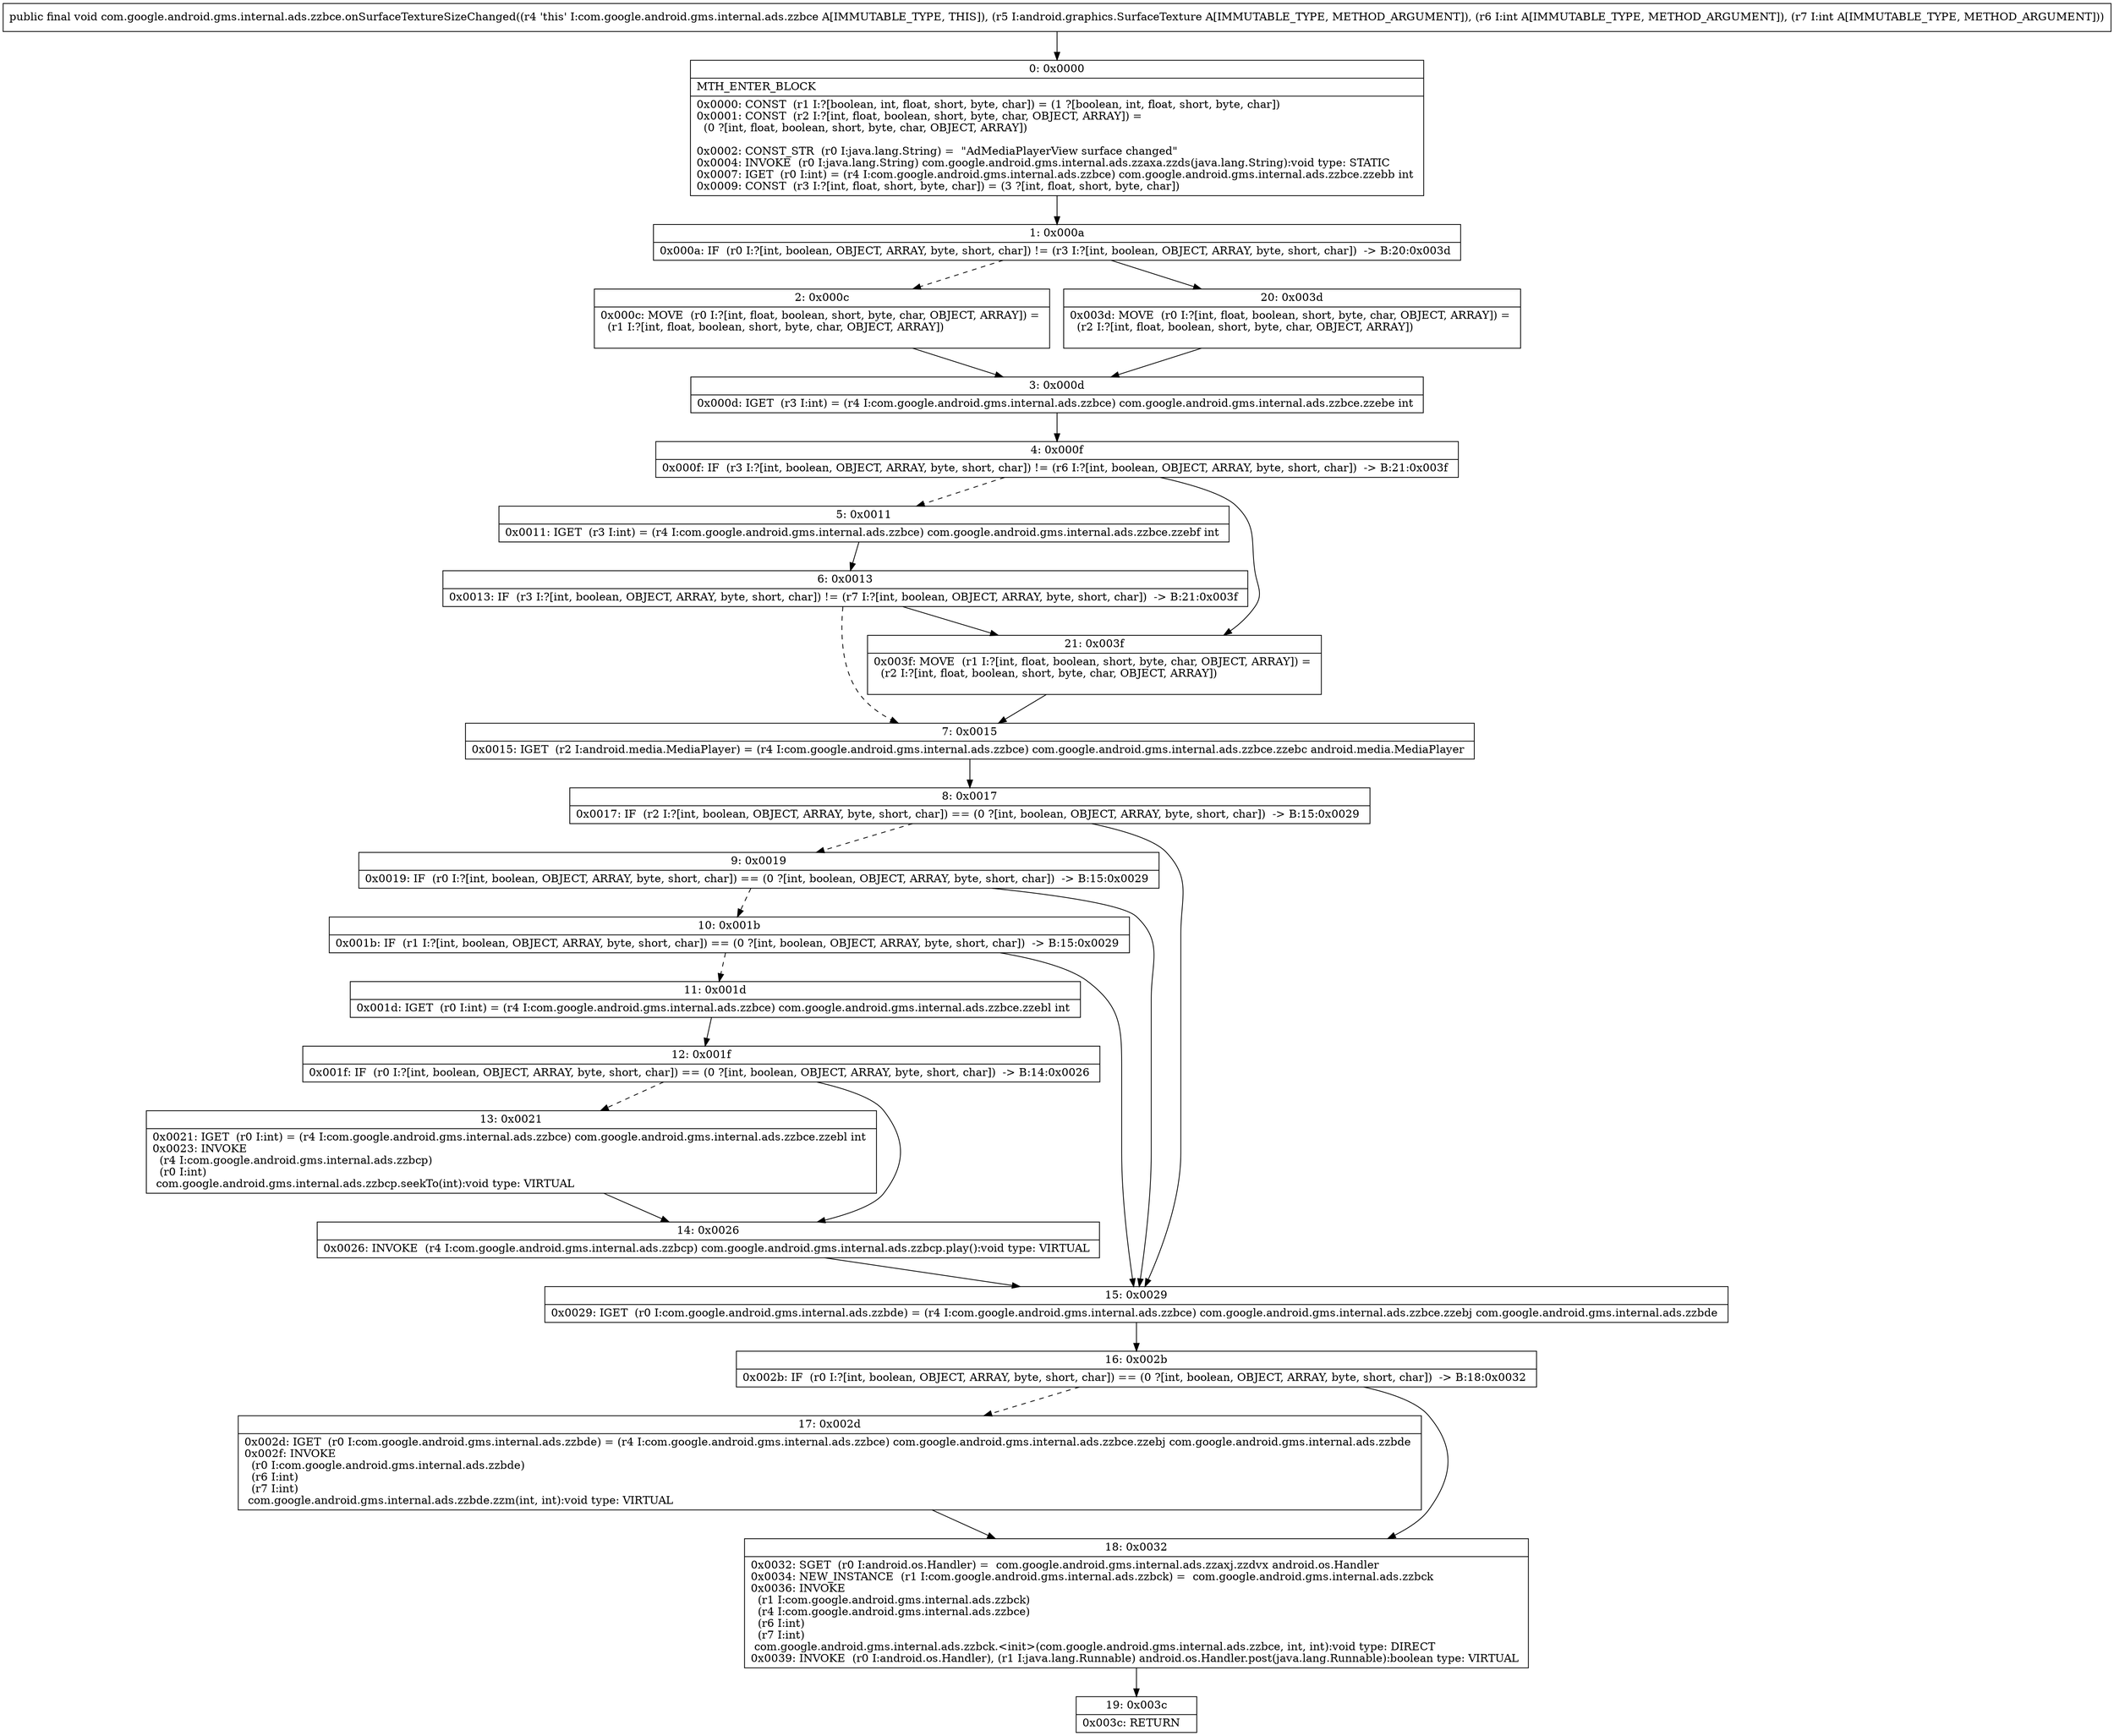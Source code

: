 digraph "CFG forcom.google.android.gms.internal.ads.zzbce.onSurfaceTextureSizeChanged(Landroid\/graphics\/SurfaceTexture;II)V" {
Node_0 [shape=record,label="{0\:\ 0x0000|MTH_ENTER_BLOCK\l|0x0000: CONST  (r1 I:?[boolean, int, float, short, byte, char]) = (1 ?[boolean, int, float, short, byte, char]) \l0x0001: CONST  (r2 I:?[int, float, boolean, short, byte, char, OBJECT, ARRAY]) = \l  (0 ?[int, float, boolean, short, byte, char, OBJECT, ARRAY])\l \l0x0002: CONST_STR  (r0 I:java.lang.String) =  \"AdMediaPlayerView surface changed\" \l0x0004: INVOKE  (r0 I:java.lang.String) com.google.android.gms.internal.ads.zzaxa.zzds(java.lang.String):void type: STATIC \l0x0007: IGET  (r0 I:int) = (r4 I:com.google.android.gms.internal.ads.zzbce) com.google.android.gms.internal.ads.zzbce.zzebb int \l0x0009: CONST  (r3 I:?[int, float, short, byte, char]) = (3 ?[int, float, short, byte, char]) \l}"];
Node_1 [shape=record,label="{1\:\ 0x000a|0x000a: IF  (r0 I:?[int, boolean, OBJECT, ARRAY, byte, short, char]) != (r3 I:?[int, boolean, OBJECT, ARRAY, byte, short, char])  \-\> B:20:0x003d \l}"];
Node_2 [shape=record,label="{2\:\ 0x000c|0x000c: MOVE  (r0 I:?[int, float, boolean, short, byte, char, OBJECT, ARRAY]) = \l  (r1 I:?[int, float, boolean, short, byte, char, OBJECT, ARRAY])\l \l}"];
Node_3 [shape=record,label="{3\:\ 0x000d|0x000d: IGET  (r3 I:int) = (r4 I:com.google.android.gms.internal.ads.zzbce) com.google.android.gms.internal.ads.zzbce.zzebe int \l}"];
Node_4 [shape=record,label="{4\:\ 0x000f|0x000f: IF  (r3 I:?[int, boolean, OBJECT, ARRAY, byte, short, char]) != (r6 I:?[int, boolean, OBJECT, ARRAY, byte, short, char])  \-\> B:21:0x003f \l}"];
Node_5 [shape=record,label="{5\:\ 0x0011|0x0011: IGET  (r3 I:int) = (r4 I:com.google.android.gms.internal.ads.zzbce) com.google.android.gms.internal.ads.zzbce.zzebf int \l}"];
Node_6 [shape=record,label="{6\:\ 0x0013|0x0013: IF  (r3 I:?[int, boolean, OBJECT, ARRAY, byte, short, char]) != (r7 I:?[int, boolean, OBJECT, ARRAY, byte, short, char])  \-\> B:21:0x003f \l}"];
Node_7 [shape=record,label="{7\:\ 0x0015|0x0015: IGET  (r2 I:android.media.MediaPlayer) = (r4 I:com.google.android.gms.internal.ads.zzbce) com.google.android.gms.internal.ads.zzbce.zzebc android.media.MediaPlayer \l}"];
Node_8 [shape=record,label="{8\:\ 0x0017|0x0017: IF  (r2 I:?[int, boolean, OBJECT, ARRAY, byte, short, char]) == (0 ?[int, boolean, OBJECT, ARRAY, byte, short, char])  \-\> B:15:0x0029 \l}"];
Node_9 [shape=record,label="{9\:\ 0x0019|0x0019: IF  (r0 I:?[int, boolean, OBJECT, ARRAY, byte, short, char]) == (0 ?[int, boolean, OBJECT, ARRAY, byte, short, char])  \-\> B:15:0x0029 \l}"];
Node_10 [shape=record,label="{10\:\ 0x001b|0x001b: IF  (r1 I:?[int, boolean, OBJECT, ARRAY, byte, short, char]) == (0 ?[int, boolean, OBJECT, ARRAY, byte, short, char])  \-\> B:15:0x0029 \l}"];
Node_11 [shape=record,label="{11\:\ 0x001d|0x001d: IGET  (r0 I:int) = (r4 I:com.google.android.gms.internal.ads.zzbce) com.google.android.gms.internal.ads.zzbce.zzebl int \l}"];
Node_12 [shape=record,label="{12\:\ 0x001f|0x001f: IF  (r0 I:?[int, boolean, OBJECT, ARRAY, byte, short, char]) == (0 ?[int, boolean, OBJECT, ARRAY, byte, short, char])  \-\> B:14:0x0026 \l}"];
Node_13 [shape=record,label="{13\:\ 0x0021|0x0021: IGET  (r0 I:int) = (r4 I:com.google.android.gms.internal.ads.zzbce) com.google.android.gms.internal.ads.zzbce.zzebl int \l0x0023: INVOKE  \l  (r4 I:com.google.android.gms.internal.ads.zzbcp)\l  (r0 I:int)\l com.google.android.gms.internal.ads.zzbcp.seekTo(int):void type: VIRTUAL \l}"];
Node_14 [shape=record,label="{14\:\ 0x0026|0x0026: INVOKE  (r4 I:com.google.android.gms.internal.ads.zzbcp) com.google.android.gms.internal.ads.zzbcp.play():void type: VIRTUAL \l}"];
Node_15 [shape=record,label="{15\:\ 0x0029|0x0029: IGET  (r0 I:com.google.android.gms.internal.ads.zzbde) = (r4 I:com.google.android.gms.internal.ads.zzbce) com.google.android.gms.internal.ads.zzbce.zzebj com.google.android.gms.internal.ads.zzbde \l}"];
Node_16 [shape=record,label="{16\:\ 0x002b|0x002b: IF  (r0 I:?[int, boolean, OBJECT, ARRAY, byte, short, char]) == (0 ?[int, boolean, OBJECT, ARRAY, byte, short, char])  \-\> B:18:0x0032 \l}"];
Node_17 [shape=record,label="{17\:\ 0x002d|0x002d: IGET  (r0 I:com.google.android.gms.internal.ads.zzbde) = (r4 I:com.google.android.gms.internal.ads.zzbce) com.google.android.gms.internal.ads.zzbce.zzebj com.google.android.gms.internal.ads.zzbde \l0x002f: INVOKE  \l  (r0 I:com.google.android.gms.internal.ads.zzbde)\l  (r6 I:int)\l  (r7 I:int)\l com.google.android.gms.internal.ads.zzbde.zzm(int, int):void type: VIRTUAL \l}"];
Node_18 [shape=record,label="{18\:\ 0x0032|0x0032: SGET  (r0 I:android.os.Handler) =  com.google.android.gms.internal.ads.zzaxj.zzdvx android.os.Handler \l0x0034: NEW_INSTANCE  (r1 I:com.google.android.gms.internal.ads.zzbck) =  com.google.android.gms.internal.ads.zzbck \l0x0036: INVOKE  \l  (r1 I:com.google.android.gms.internal.ads.zzbck)\l  (r4 I:com.google.android.gms.internal.ads.zzbce)\l  (r6 I:int)\l  (r7 I:int)\l com.google.android.gms.internal.ads.zzbck.\<init\>(com.google.android.gms.internal.ads.zzbce, int, int):void type: DIRECT \l0x0039: INVOKE  (r0 I:android.os.Handler), (r1 I:java.lang.Runnable) android.os.Handler.post(java.lang.Runnable):boolean type: VIRTUAL \l}"];
Node_19 [shape=record,label="{19\:\ 0x003c|0x003c: RETURN   \l}"];
Node_20 [shape=record,label="{20\:\ 0x003d|0x003d: MOVE  (r0 I:?[int, float, boolean, short, byte, char, OBJECT, ARRAY]) = \l  (r2 I:?[int, float, boolean, short, byte, char, OBJECT, ARRAY])\l \l}"];
Node_21 [shape=record,label="{21\:\ 0x003f|0x003f: MOVE  (r1 I:?[int, float, boolean, short, byte, char, OBJECT, ARRAY]) = \l  (r2 I:?[int, float, boolean, short, byte, char, OBJECT, ARRAY])\l \l}"];
MethodNode[shape=record,label="{public final void com.google.android.gms.internal.ads.zzbce.onSurfaceTextureSizeChanged((r4 'this' I:com.google.android.gms.internal.ads.zzbce A[IMMUTABLE_TYPE, THIS]), (r5 I:android.graphics.SurfaceTexture A[IMMUTABLE_TYPE, METHOD_ARGUMENT]), (r6 I:int A[IMMUTABLE_TYPE, METHOD_ARGUMENT]), (r7 I:int A[IMMUTABLE_TYPE, METHOD_ARGUMENT])) }"];
MethodNode -> Node_0;
Node_0 -> Node_1;
Node_1 -> Node_2[style=dashed];
Node_1 -> Node_20;
Node_2 -> Node_3;
Node_3 -> Node_4;
Node_4 -> Node_5[style=dashed];
Node_4 -> Node_21;
Node_5 -> Node_6;
Node_6 -> Node_7[style=dashed];
Node_6 -> Node_21;
Node_7 -> Node_8;
Node_8 -> Node_9[style=dashed];
Node_8 -> Node_15;
Node_9 -> Node_10[style=dashed];
Node_9 -> Node_15;
Node_10 -> Node_11[style=dashed];
Node_10 -> Node_15;
Node_11 -> Node_12;
Node_12 -> Node_13[style=dashed];
Node_12 -> Node_14;
Node_13 -> Node_14;
Node_14 -> Node_15;
Node_15 -> Node_16;
Node_16 -> Node_17[style=dashed];
Node_16 -> Node_18;
Node_17 -> Node_18;
Node_18 -> Node_19;
Node_20 -> Node_3;
Node_21 -> Node_7;
}

